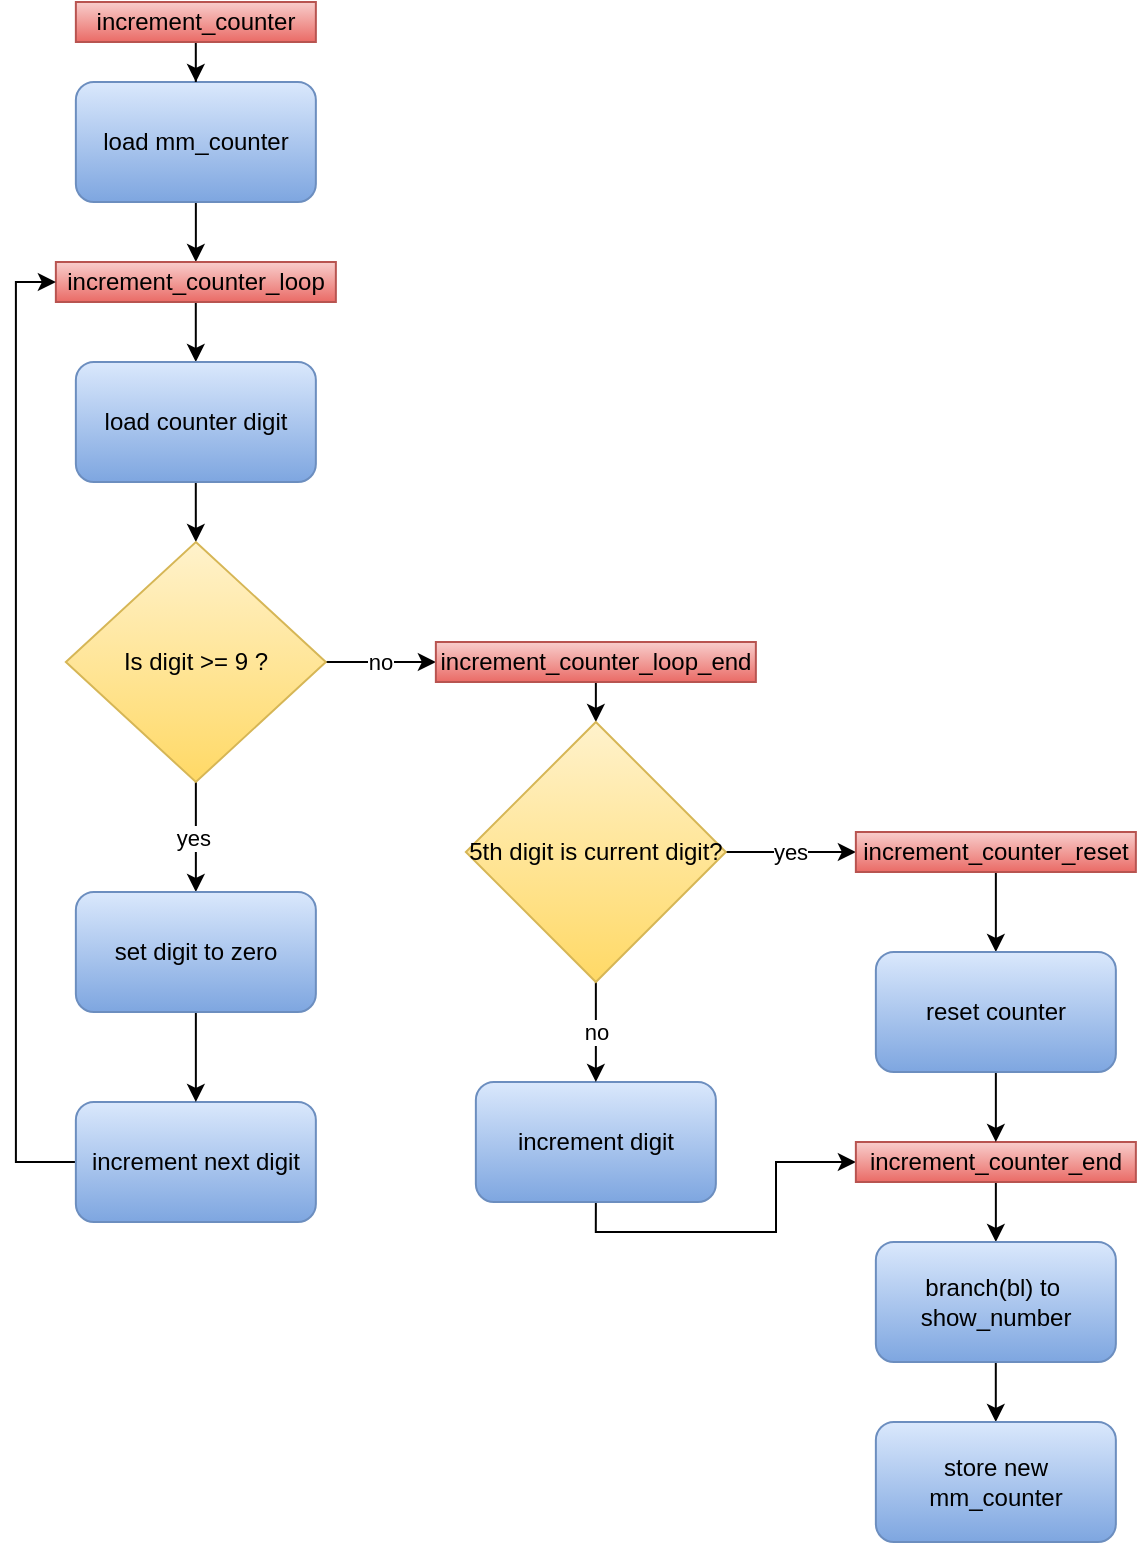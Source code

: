 <mxfile version="12.7.9" type="github">
  <diagram id="jEj-tkbqoD7G0oJEJ6qr" name="Seite-1">
    <mxGraphModel dx="1408" dy="797" grid="1" gridSize="10" guides="1" tooltips="1" connect="1" arrows="1" fold="1" page="1" pageScale="1" pageWidth="827" pageHeight="1169" math="0" shadow="0">
      <root>
        <mxCell id="0" />
        <mxCell id="1" parent="0" />
        <mxCell id="Wlml97Y0BPVGPOPLVci4-35" style="edgeStyle=orthogonalEdgeStyle;rounded=0;orthogonalLoop=1;jettySize=auto;html=1;exitX=0.5;exitY=1;exitDx=0;exitDy=0;entryX=0.5;entryY=0;entryDx=0;entryDy=0;" parent="1" source="Wlml97Y0BPVGPOPLVci4-31" target="Wlml97Y0BPVGPOPLVci4-33" edge="1">
          <mxGeometry relative="1" as="geometry" />
        </mxCell>
        <mxCell id="Wlml97Y0BPVGPOPLVci4-31" value="load mm_counter" style="rounded=1;whiteSpace=wrap;html=1;gradientColor=#7ea6e0;fillColor=#dae8fc;strokeColor=#6c8ebf;" parent="1" vertex="1">
          <mxGeometry x="49.93" y="60" width="120" height="60" as="geometry" />
        </mxCell>
        <mxCell id="Wlml97Y0BPVGPOPLVci4-34" style="edgeStyle=orthogonalEdgeStyle;rounded=0;orthogonalLoop=1;jettySize=auto;html=1;entryX=0.5;entryY=0;entryDx=0;entryDy=0;" parent="1" source="Wlml97Y0BPVGPOPLVci4-32" target="Wlml97Y0BPVGPOPLVci4-31" edge="1">
          <mxGeometry relative="1" as="geometry" />
        </mxCell>
        <mxCell id="Wlml97Y0BPVGPOPLVci4-32" value="increment_counter" style="text;html=1;strokeColor=#b85450;fillColor=#f8cecc;align=center;verticalAlign=middle;whiteSpace=wrap;rounded=0;gradientColor=#ea6b66;" parent="1" vertex="1">
          <mxGeometry x="49.93" y="20" width="120" height="20" as="geometry" />
        </mxCell>
        <mxCell id="Wlml97Y0BPVGPOPLVci4-38" style="edgeStyle=orthogonalEdgeStyle;rounded=0;orthogonalLoop=1;jettySize=auto;html=1;" parent="1" source="Wlml97Y0BPVGPOPLVci4-33" target="Wlml97Y0BPVGPOPLVci4-36" edge="1">
          <mxGeometry relative="1" as="geometry" />
        </mxCell>
        <mxCell id="Wlml97Y0BPVGPOPLVci4-33" value="increment_counter_loop" style="text;html=1;strokeColor=#b85450;fillColor=#f8cecc;align=center;verticalAlign=middle;whiteSpace=wrap;rounded=0;gradientColor=#ea6b66;" parent="1" vertex="1">
          <mxGeometry x="39.93" y="150" width="140" height="20" as="geometry" />
        </mxCell>
        <mxCell id="Wlml97Y0BPVGPOPLVci4-39" style="edgeStyle=orthogonalEdgeStyle;rounded=0;orthogonalLoop=1;jettySize=auto;html=1;entryX=0.5;entryY=0;entryDx=0;entryDy=0;" parent="1" source="Wlml97Y0BPVGPOPLVci4-36" target="Wlml97Y0BPVGPOPLVci4-37" edge="1">
          <mxGeometry relative="1" as="geometry" />
        </mxCell>
        <mxCell id="Wlml97Y0BPVGPOPLVci4-36" value="load counter digit" style="rounded=1;whiteSpace=wrap;html=1;gradientColor=#7ea6e0;fillColor=#dae8fc;strokeColor=#6c8ebf;" parent="1" vertex="1">
          <mxGeometry x="49.93" y="200" width="120" height="60" as="geometry" />
        </mxCell>
        <mxCell id="Wlml97Y0BPVGPOPLVci4-40" value="no" style="edgeStyle=orthogonalEdgeStyle;rounded=0;orthogonalLoop=1;jettySize=auto;html=1;exitX=1;exitY=0.5;exitDx=0;exitDy=0;entryX=0;entryY=0.5;entryDx=0;entryDy=0;" parent="1" source="Wlml97Y0BPVGPOPLVci4-37" target="Wlml97Y0BPVGPOPLVci4-41" edge="1">
          <mxGeometry relative="1" as="geometry">
            <mxPoint x="219.93" y="350" as="targetPoint" />
          </mxGeometry>
        </mxCell>
        <mxCell id="Wlml97Y0BPVGPOPLVci4-45" value="yes&amp;nbsp;" style="edgeStyle=orthogonalEdgeStyle;rounded=0;orthogonalLoop=1;jettySize=auto;html=1;entryX=0.5;entryY=0;entryDx=0;entryDy=0;" parent="1" source="Wlml97Y0BPVGPOPLVci4-37" target="Wlml97Y0BPVGPOPLVci4-46" edge="1">
          <mxGeometry relative="1" as="geometry">
            <mxPoint x="109.93" y="460" as="targetPoint" />
          </mxGeometry>
        </mxCell>
        <mxCell id="Wlml97Y0BPVGPOPLVci4-37" value="Is digit &amp;gt;= 9 ?" style="rhombus;whiteSpace=wrap;html=1;gradientColor=#ffd966;fillColor=#fff2cc;strokeColor=#d6b656;" parent="1" vertex="1">
          <mxGeometry x="44.93" y="290" width="130" height="120" as="geometry" />
        </mxCell>
        <mxCell id="Wlml97Y0BPVGPOPLVci4-54" style="edgeStyle=orthogonalEdgeStyle;rounded=0;orthogonalLoop=1;jettySize=auto;html=1;exitX=0.5;exitY=1;exitDx=0;exitDy=0;entryX=0.5;entryY=0;entryDx=0;entryDy=0;" parent="1" source="Wlml97Y0BPVGPOPLVci4-41" target="Wlml97Y0BPVGPOPLVci4-53" edge="1">
          <mxGeometry relative="1" as="geometry" />
        </mxCell>
        <mxCell id="Wlml97Y0BPVGPOPLVci4-41" value="increment_counter_loop_end" style="text;html=1;strokeColor=#b85450;fillColor=#f8cecc;align=center;verticalAlign=middle;whiteSpace=wrap;rounded=0;gradientColor=#ea6b66;" parent="1" vertex="1">
          <mxGeometry x="229.93" y="340" width="160" height="20" as="geometry" />
        </mxCell>
        <mxCell id="Wlml97Y0BPVGPOPLVci4-48" style="edgeStyle=orthogonalEdgeStyle;rounded=0;orthogonalLoop=1;jettySize=auto;html=1;entryX=0;entryY=0.5;entryDx=0;entryDy=0;" parent="1" source="Wlml97Y0BPVGPOPLVci4-44" target="Wlml97Y0BPVGPOPLVci4-33" edge="1">
          <mxGeometry relative="1" as="geometry">
            <Array as="points">
              <mxPoint x="19.93" y="600" />
              <mxPoint x="19.93" y="160" />
            </Array>
          </mxGeometry>
        </mxCell>
        <mxCell id="Wlml97Y0BPVGPOPLVci4-44" value="increment next digit" style="rounded=1;whiteSpace=wrap;html=1;gradientColor=#7ea6e0;fillColor=#dae8fc;strokeColor=#6c8ebf;" parent="1" vertex="1">
          <mxGeometry x="49.93" y="570" width="120" height="60" as="geometry" />
        </mxCell>
        <mxCell id="Wlml97Y0BPVGPOPLVci4-47" style="edgeStyle=orthogonalEdgeStyle;rounded=0;orthogonalLoop=1;jettySize=auto;html=1;entryX=0.5;entryY=0;entryDx=0;entryDy=0;" parent="1" source="Wlml97Y0BPVGPOPLVci4-46" target="Wlml97Y0BPVGPOPLVci4-44" edge="1">
          <mxGeometry relative="1" as="geometry" />
        </mxCell>
        <mxCell id="Wlml97Y0BPVGPOPLVci4-46" value="set digit to zero" style="rounded=1;whiteSpace=wrap;html=1;gradientColor=#7ea6e0;fillColor=#dae8fc;strokeColor=#6c8ebf;" parent="1" vertex="1">
          <mxGeometry x="49.93" y="465" width="120" height="60" as="geometry" />
        </mxCell>
        <mxCell id="Wlml97Y0BPVGPOPLVci4-52" style="edgeStyle=orthogonalEdgeStyle;rounded=0;orthogonalLoop=1;jettySize=auto;html=1;exitX=0.5;exitY=1;exitDx=0;exitDy=0;entryX=0;entryY=0.5;entryDx=0;entryDy=0;" parent="1" source="Wlml97Y0BPVGPOPLVci4-49" target="Wlml97Y0BPVGPOPLVci4-60" edge="1">
          <mxGeometry relative="1" as="geometry">
            <mxPoint x="309.93" y="650" as="targetPoint" />
            <Array as="points">
              <mxPoint x="310" y="635" />
              <mxPoint x="400" y="635" />
              <mxPoint x="400" y="600" />
            </Array>
          </mxGeometry>
        </mxCell>
        <mxCell id="Wlml97Y0BPVGPOPLVci4-49" value="increment digit" style="rounded=1;whiteSpace=wrap;html=1;gradientColor=#7ea6e0;fillColor=#dae8fc;strokeColor=#6c8ebf;" parent="1" vertex="1">
          <mxGeometry x="249.93" y="560" width="120" height="60" as="geometry" />
        </mxCell>
        <mxCell id="Wlml97Y0BPVGPOPLVci4-55" value="no" style="edgeStyle=orthogonalEdgeStyle;rounded=0;orthogonalLoop=1;jettySize=auto;html=1;exitX=0.5;exitY=1;exitDx=0;exitDy=0;entryX=0.5;entryY=0;entryDx=0;entryDy=0;" parent="1" source="Wlml97Y0BPVGPOPLVci4-53" target="Wlml97Y0BPVGPOPLVci4-49" edge="1">
          <mxGeometry relative="1" as="geometry" />
        </mxCell>
        <mxCell id="Wlml97Y0BPVGPOPLVci4-59" value="yes" style="edgeStyle=orthogonalEdgeStyle;rounded=0;orthogonalLoop=1;jettySize=auto;html=1;exitX=1;exitY=0.5;exitDx=0;exitDy=0;entryX=0;entryY=0.5;entryDx=0;entryDy=0;" parent="1" source="Wlml97Y0BPVGPOPLVci4-53" target="Wlml97Y0BPVGPOPLVci4-56" edge="1">
          <mxGeometry relative="1" as="geometry" />
        </mxCell>
        <mxCell id="Wlml97Y0BPVGPOPLVci4-53" value="5th digit is current digit?" style="rhombus;whiteSpace=wrap;html=1;gradientColor=#ffd966;fillColor=#fff2cc;strokeColor=#d6b656;" parent="1" vertex="1">
          <mxGeometry x="244.93" y="380" width="130" height="130" as="geometry" />
        </mxCell>
        <mxCell id="Wlml97Y0BPVGPOPLVci4-62" style="edgeStyle=orthogonalEdgeStyle;rounded=0;orthogonalLoop=1;jettySize=auto;html=1;entryX=0.5;entryY=0;entryDx=0;entryDy=0;" parent="1" source="Wlml97Y0BPVGPOPLVci4-56" target="Wlml97Y0BPVGPOPLVci4-61" edge="1">
          <mxGeometry relative="1" as="geometry" />
        </mxCell>
        <mxCell id="Wlml97Y0BPVGPOPLVci4-56" value="increment_counter_reset" style="text;html=1;strokeColor=#b85450;fillColor=#f8cecc;align=center;verticalAlign=middle;whiteSpace=wrap;rounded=0;gradientColor=#ea6b66;" parent="1" vertex="1">
          <mxGeometry x="439.93" y="435" width="140" height="20" as="geometry" />
        </mxCell>
        <mxCell id="Wlml97Y0BPVGPOPLVci4-66" style="edgeStyle=orthogonalEdgeStyle;rounded=0;orthogonalLoop=1;jettySize=auto;html=1;exitX=0.5;exitY=1;exitDx=0;exitDy=0;entryX=0.5;entryY=0;entryDx=0;entryDy=0;" parent="1" source="Wlml97Y0BPVGPOPLVci4-60" target="Wlml97Y0BPVGPOPLVci4-65" edge="1">
          <mxGeometry relative="1" as="geometry" />
        </mxCell>
        <mxCell id="Wlml97Y0BPVGPOPLVci4-60" value="increment_counter_end" style="text;html=1;strokeColor=#b85450;fillColor=#f8cecc;align=center;verticalAlign=middle;whiteSpace=wrap;rounded=0;gradientColor=#ea6b66;" parent="1" vertex="1">
          <mxGeometry x="439.93" y="590" width="140" height="20" as="geometry" />
        </mxCell>
        <mxCell id="Wlml97Y0BPVGPOPLVci4-63" style="edgeStyle=orthogonalEdgeStyle;rounded=0;orthogonalLoop=1;jettySize=auto;html=1;exitX=0.5;exitY=1;exitDx=0;exitDy=0;entryX=0.5;entryY=0;entryDx=0;entryDy=0;" parent="1" source="Wlml97Y0BPVGPOPLVci4-61" target="Wlml97Y0BPVGPOPLVci4-60" edge="1">
          <mxGeometry relative="1" as="geometry" />
        </mxCell>
        <mxCell id="Wlml97Y0BPVGPOPLVci4-61" value="reset counter" style="rounded=1;whiteSpace=wrap;html=1;gradientColor=#7ea6e0;fillColor=#dae8fc;strokeColor=#6c8ebf;" parent="1" vertex="1">
          <mxGeometry x="449.93" y="495" width="120" height="60" as="geometry" />
        </mxCell>
        <mxCell id="a9S-JFNCKDF6UovjJmex-2" value="" style="edgeStyle=orthogonalEdgeStyle;rounded=0;orthogonalLoop=1;jettySize=auto;html=1;" edge="1" parent="1" source="Wlml97Y0BPVGPOPLVci4-65" target="a9S-JFNCKDF6UovjJmex-1">
          <mxGeometry relative="1" as="geometry" />
        </mxCell>
        <mxCell id="Wlml97Y0BPVGPOPLVci4-65" value="branch(bl) to&amp;nbsp;&lt;br&gt;show_number" style="rounded=1;whiteSpace=wrap;html=1;gradientColor=#7ea6e0;fillColor=#dae8fc;strokeColor=#6c8ebf;" parent="1" vertex="1">
          <mxGeometry x="449.93" y="640" width="120" height="60" as="geometry" />
        </mxCell>
        <mxCell id="a9S-JFNCKDF6UovjJmex-1" value="store new mm_counter" style="rounded=1;whiteSpace=wrap;html=1;gradientColor=#7ea6e0;fillColor=#dae8fc;strokeColor=#6c8ebf;" vertex="1" parent="1">
          <mxGeometry x="449.93" y="730" width="120" height="60" as="geometry" />
        </mxCell>
      </root>
    </mxGraphModel>
  </diagram>
</mxfile>
